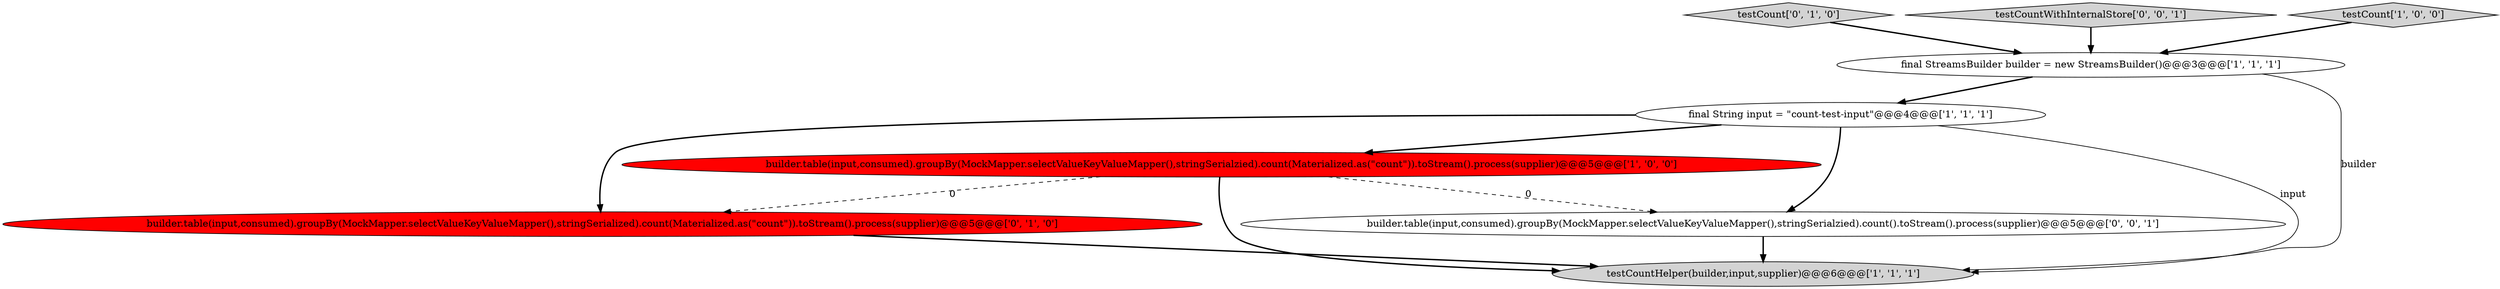 digraph {
7 [style = filled, label = "builder.table(input,consumed).groupBy(MockMapper.selectValueKeyValueMapper(),stringSerialzied).count().toStream().process(supplier)@@@5@@@['0', '0', '1']", fillcolor = white, shape = ellipse image = "AAA0AAABBB3BBB"];
4 [style = filled, label = "final String input = \"count-test-input\"@@@4@@@['1', '1', '1']", fillcolor = white, shape = ellipse image = "AAA0AAABBB1BBB"];
5 [style = filled, label = "builder.table(input,consumed).groupBy(MockMapper.selectValueKeyValueMapper(),stringSerialized).count(Materialized.as(\"count\")).toStream().process(supplier)@@@5@@@['0', '1', '0']", fillcolor = red, shape = ellipse image = "AAA1AAABBB2BBB"];
6 [style = filled, label = "testCount['0', '1', '0']", fillcolor = lightgray, shape = diamond image = "AAA0AAABBB2BBB"];
2 [style = filled, label = "final StreamsBuilder builder = new StreamsBuilder()@@@3@@@['1', '1', '1']", fillcolor = white, shape = ellipse image = "AAA0AAABBB1BBB"];
8 [style = filled, label = "testCountWithInternalStore['0', '0', '1']", fillcolor = lightgray, shape = diamond image = "AAA0AAABBB3BBB"];
3 [style = filled, label = "builder.table(input,consumed).groupBy(MockMapper.selectValueKeyValueMapper(),stringSerialzied).count(Materialized.as(\"count\")).toStream().process(supplier)@@@5@@@['1', '0', '0']", fillcolor = red, shape = ellipse image = "AAA1AAABBB1BBB"];
0 [style = filled, label = "testCount['1', '0', '0']", fillcolor = lightgray, shape = diamond image = "AAA0AAABBB1BBB"];
1 [style = filled, label = "testCountHelper(builder,input,supplier)@@@6@@@['1', '1', '1']", fillcolor = lightgray, shape = ellipse image = "AAA0AAABBB1BBB"];
3->5 [style = dashed, label="0"];
4->3 [style = bold, label=""];
5->1 [style = bold, label=""];
4->1 [style = solid, label="input"];
7->1 [style = bold, label=""];
3->1 [style = bold, label=""];
8->2 [style = bold, label=""];
2->4 [style = bold, label=""];
4->5 [style = bold, label=""];
3->7 [style = dashed, label="0"];
4->7 [style = bold, label=""];
0->2 [style = bold, label=""];
2->1 [style = solid, label="builder"];
6->2 [style = bold, label=""];
}

